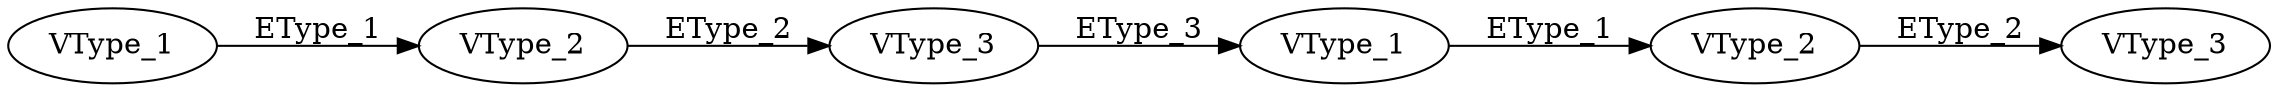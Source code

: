 digraph N3_M3_k5_view0 {
 rankdir="LR";
 1 [label="VType_1"];
 2 [label="VType_2"];
 3 [label="VType_3"];
 4 [label="VType_1"];
 5 [label="VType_2"];
 6 [label="VType_3"];

 1 -> 2 [label="EType_1"];
 2 -> 3 [label="EType_2"];
 3 -> 4 [label="EType_3"];
 4 -> 5 [label="EType_1"];
 5 -> 6 [label="EType_2"];
}
